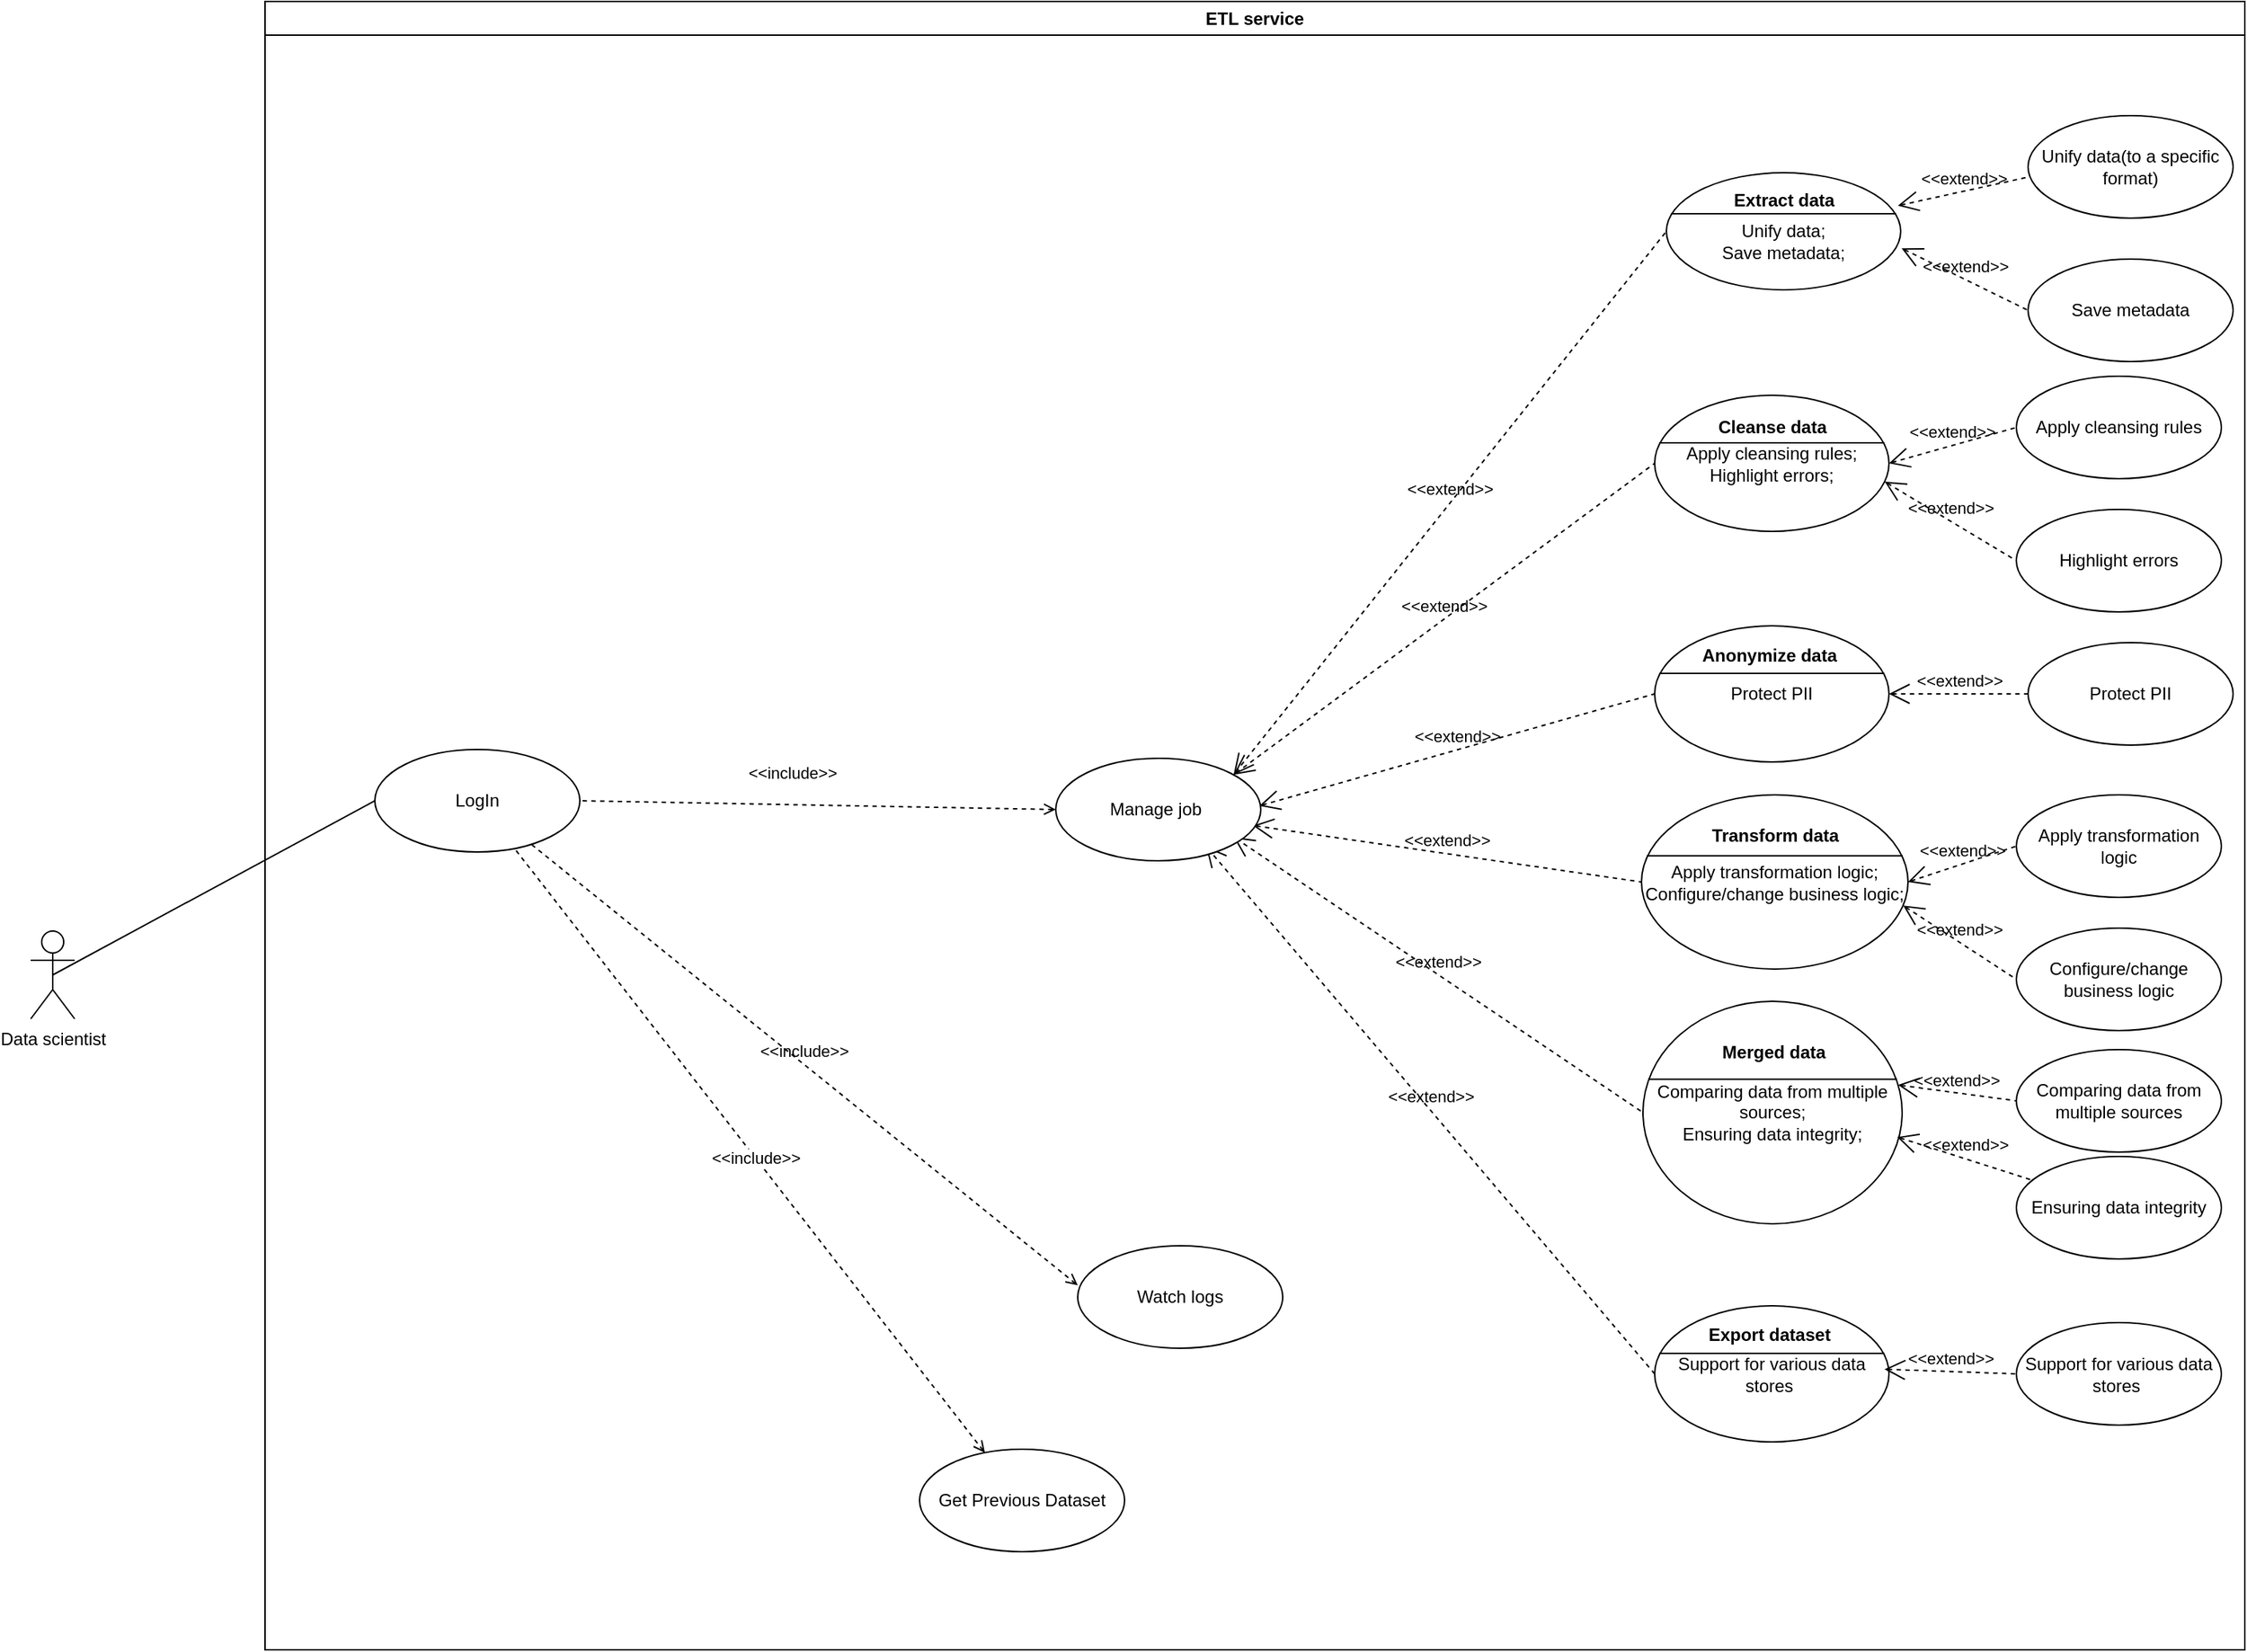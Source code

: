 <mxfile version="24.7.17" pages="3">
  <diagram name="Data-Scientist" id="iUOCzP8hj0axHowCD1z6">
    <mxGraphModel dx="2607" dy="1342" grid="0" gridSize="10" guides="1" tooltips="1" connect="1" arrows="1" fold="1" page="1" pageScale="1" pageWidth="827" pageHeight="1169" math="0" shadow="0">
      <root>
        <mxCell id="0" />
        <mxCell id="1" parent="0" />
        <mxCell id="spwm0yxfj4nfNmZl4Y9D-1" value="Data scientist" style="shape=umlActor;html=1;verticalLabelPosition=bottom;verticalAlign=top;align=center;" parent="1" vertex="1">
          <mxGeometry x="51" y="659" width="30" height="60" as="geometry" />
        </mxCell>
        <mxCell id="spwm0yxfj4nfNmZl4Y9D-2" value="ETL service" style="swimlane;whiteSpace=wrap;html=1;" parent="1" vertex="1">
          <mxGeometry x="211" y="24" width="1352" height="1126" as="geometry" />
        </mxCell>
        <mxCell id="spwm0yxfj4nfNmZl4Y9D-3" value="Unify data(to a specific format)" style="ellipse;whiteSpace=wrap;html=1;" parent="spwm0yxfj4nfNmZl4Y9D-2" vertex="1">
          <mxGeometry x="1204" y="78" width="140" height="70" as="geometry" />
        </mxCell>
        <mxCell id="spwm0yxfj4nfNmZl4Y9D-4" value="&lt;br&gt;Unify data;&lt;div&gt;Save metadata;&lt;/div&gt;" style="html=1;shape=mxgraph.sysml.useCaseExtPt;whiteSpace=wrap;align=center;" parent="spwm0yxfj4nfNmZl4Y9D-2" vertex="1">
          <mxGeometry x="957" y="117" width="160" height="80" as="geometry" />
        </mxCell>
        <mxCell id="spwm0yxfj4nfNmZl4Y9D-5" value="Extract data" style="resizable=0;html=1;verticalAlign=middle;align=center;labelBackgroundColor=none;fontStyle=1;" parent="spwm0yxfj4nfNmZl4Y9D-4" connectable="0" vertex="1">
          <mxGeometry x="80" y="17" as="geometry">
            <mxPoint y="2" as="offset" />
          </mxGeometry>
        </mxCell>
        <mxCell id="spwm0yxfj4nfNmZl4Y9D-6" value="Save metadata" style="ellipse;whiteSpace=wrap;html=1;" parent="spwm0yxfj4nfNmZl4Y9D-2" vertex="1">
          <mxGeometry x="1204" y="176" width="140" height="70" as="geometry" />
        </mxCell>
        <mxCell id="spwm0yxfj4nfNmZl4Y9D-7" value="&amp;lt;&amp;lt;extend&amp;gt;&amp;gt;" style="edgeStyle=none;html=1;startArrow=open;endArrow=none;startSize=12;verticalAlign=bottom;dashed=1;labelBackgroundColor=none;rounded=0;exitX=1.004;exitY=0.645;exitDx=0;exitDy=0;exitPerimeter=0;entryX=0;entryY=0.5;entryDx=0;entryDy=0;" parent="spwm0yxfj4nfNmZl4Y9D-2" source="spwm0yxfj4nfNmZl4Y9D-4" target="spwm0yxfj4nfNmZl4Y9D-6" edge="1">
          <mxGeometry width="160" relative="1" as="geometry">
            <mxPoint x="1126" y="241" as="sourcePoint" />
            <mxPoint x="1286" y="241" as="targetPoint" />
          </mxGeometry>
        </mxCell>
        <mxCell id="spwm0yxfj4nfNmZl4Y9D-8" value="&amp;lt;&amp;lt;extend&amp;gt;&amp;gt;" style="edgeStyle=none;html=1;startArrow=open;endArrow=none;startSize=12;verticalAlign=bottom;dashed=1;labelBackgroundColor=none;rounded=0;entryX=0;entryY=0.5;entryDx=0;entryDy=0;exitX=0.988;exitY=0.281;exitDx=0;exitDy=0;exitPerimeter=0;" parent="spwm0yxfj4nfNmZl4Y9D-2" source="spwm0yxfj4nfNmZl4Y9D-4" edge="1">
          <mxGeometry width="160" relative="1" as="geometry">
            <mxPoint x="1048" y="85" as="sourcePoint" />
            <mxPoint x="1204.0" y="120" as="targetPoint" />
          </mxGeometry>
        </mxCell>
        <mxCell id="spwm0yxfj4nfNmZl4Y9D-9" value="&lt;div&gt;Apply cleansing rules;&lt;/div&gt;&lt;div&gt;Highlight errors;&lt;/div&gt;" style="html=1;shape=mxgraph.sysml.useCaseExtPt;whiteSpace=wrap;align=center;" parent="spwm0yxfj4nfNmZl4Y9D-2" vertex="1">
          <mxGeometry x="949" y="269" width="160" height="93" as="geometry" />
        </mxCell>
        <mxCell id="spwm0yxfj4nfNmZl4Y9D-10" value="Cleanse data" style="resizable=0;html=1;verticalAlign=middle;align=center;labelBackgroundColor=none;fontStyle=1;" parent="spwm0yxfj4nfNmZl4Y9D-9" connectable="0" vertex="1">
          <mxGeometry x="80" y="19.763" as="geometry">
            <mxPoint y="2" as="offset" />
          </mxGeometry>
        </mxCell>
        <mxCell id="spwm0yxfj4nfNmZl4Y9D-11" value="Apply cleansing rules" style="ellipse;whiteSpace=wrap;html=1;" parent="spwm0yxfj4nfNmZl4Y9D-2" vertex="1">
          <mxGeometry x="1196" y="256" width="140" height="70" as="geometry" />
        </mxCell>
        <mxCell id="spwm0yxfj4nfNmZl4Y9D-12" value="Highlight errors" style="ellipse;whiteSpace=wrap;html=1;" parent="spwm0yxfj4nfNmZl4Y9D-2" vertex="1">
          <mxGeometry x="1196" y="347" width="140" height="70" as="geometry" />
        </mxCell>
        <mxCell id="spwm0yxfj4nfNmZl4Y9D-13" value="&amp;lt;&amp;lt;extend&amp;gt;&amp;gt;" style="edgeStyle=none;html=1;startArrow=open;endArrow=none;startSize=12;verticalAlign=bottom;dashed=1;labelBackgroundColor=none;rounded=0;exitX=1;exitY=0.5;exitDx=0;exitDy=0;exitPerimeter=0;entryX=0;entryY=0.5;entryDx=0;entryDy=0;" parent="spwm0yxfj4nfNmZl4Y9D-2" source="spwm0yxfj4nfNmZl4Y9D-9" target="spwm0yxfj4nfNmZl4Y9D-11" edge="1">
          <mxGeometry width="160" relative="1" as="geometry">
            <mxPoint x="1110" y="284" as="sourcePoint" />
            <mxPoint x="1196" y="326" as="targetPoint" />
          </mxGeometry>
        </mxCell>
        <mxCell id="spwm0yxfj4nfNmZl4Y9D-14" value="&amp;lt;&amp;lt;extend&amp;gt;&amp;gt;" style="edgeStyle=none;html=1;startArrow=open;endArrow=none;startSize=12;verticalAlign=bottom;dashed=1;labelBackgroundColor=none;rounded=0;entryX=0;entryY=0.5;entryDx=0;entryDy=0;exitX=0.982;exitY=0.635;exitDx=0;exitDy=0;exitPerimeter=0;" parent="spwm0yxfj4nfNmZl4Y9D-2" source="spwm0yxfj4nfNmZl4Y9D-9" target="spwm0yxfj4nfNmZl4Y9D-12" edge="1">
          <mxGeometry width="160" relative="1" as="geometry">
            <mxPoint x="1105" y="321" as="sourcePoint" />
            <mxPoint x="1165" y="389" as="targetPoint" />
          </mxGeometry>
        </mxCell>
        <mxCell id="spwm0yxfj4nfNmZl4Y9D-15" value="Protect PII" style="html=1;shape=mxgraph.sysml.useCaseExtPt;whiteSpace=wrap;align=center;" parent="spwm0yxfj4nfNmZl4Y9D-2" vertex="1">
          <mxGeometry x="949" y="426.5" width="160" height="93" as="geometry" />
        </mxCell>
        <mxCell id="spwm0yxfj4nfNmZl4Y9D-16" value="Anonymize data" style="resizable=0;html=1;verticalAlign=middle;align=center;labelBackgroundColor=none;fontStyle=1;" parent="spwm0yxfj4nfNmZl4Y9D-15" connectable="0" vertex="1">
          <mxGeometry x="80" y="19.763" as="geometry">
            <mxPoint x="-2" as="offset" />
          </mxGeometry>
        </mxCell>
        <mxCell id="spwm0yxfj4nfNmZl4Y9D-17" value="Protect PII" style="ellipse;whiteSpace=wrap;html=1;" parent="spwm0yxfj4nfNmZl4Y9D-2" vertex="1">
          <mxGeometry x="1204" y="438" width="140" height="70" as="geometry" />
        </mxCell>
        <mxCell id="spwm0yxfj4nfNmZl4Y9D-18" value="&amp;lt;&amp;lt;extend&amp;gt;&amp;gt;" style="edgeStyle=none;html=1;startArrow=open;endArrow=none;startSize=12;verticalAlign=bottom;dashed=1;labelBackgroundColor=none;rounded=0;exitX=1;exitY=0.5;exitDx=0;exitDy=0;exitPerimeter=0;entryX=0;entryY=0.5;entryDx=0;entryDy=0;" parent="spwm0yxfj4nfNmZl4Y9D-2" source="spwm0yxfj4nfNmZl4Y9D-15" target="spwm0yxfj4nfNmZl4Y9D-17" edge="1">
          <mxGeometry width="160" relative="1" as="geometry">
            <mxPoint x="1118" y="466" as="sourcePoint" />
            <mxPoint x="1204" y="508" as="targetPoint" />
          </mxGeometry>
        </mxCell>
        <mxCell id="spwm0yxfj4nfNmZl4Y9D-19" value="&lt;div&gt;Apply transformation logic;&lt;/div&gt;&lt;div&gt;Configure/change business logic;&lt;/div&gt;" style="html=1;shape=mxgraph.sysml.useCaseExtPt;whiteSpace=wrap;align=center;" parent="spwm0yxfj4nfNmZl4Y9D-2" vertex="1">
          <mxGeometry x="940" y="542" width="182" height="119" as="geometry" />
        </mxCell>
        <mxCell id="spwm0yxfj4nfNmZl4Y9D-20" value="Transform data" style="resizable=0;html=1;verticalAlign=middle;align=center;labelBackgroundColor=none;fontStyle=1;" parent="spwm0yxfj4nfNmZl4Y9D-19" connectable="0" vertex="1">
          <mxGeometry x="91" y="25.288" as="geometry">
            <mxPoint y="2" as="offset" />
          </mxGeometry>
        </mxCell>
        <mxCell id="spwm0yxfj4nfNmZl4Y9D-21" value="&lt;div&gt;Apply transformation logic&lt;/div&gt;" style="ellipse;whiteSpace=wrap;html=1;" parent="spwm0yxfj4nfNmZl4Y9D-2" vertex="1">
          <mxGeometry x="1196" y="542" width="140" height="70" as="geometry" />
        </mxCell>
        <mxCell id="spwm0yxfj4nfNmZl4Y9D-22" value="Configure/change business logic" style="ellipse;whiteSpace=wrap;html=1;" parent="spwm0yxfj4nfNmZl4Y9D-2" vertex="1">
          <mxGeometry x="1196" y="633" width="140" height="70" as="geometry" />
        </mxCell>
        <mxCell id="spwm0yxfj4nfNmZl4Y9D-23" value="&amp;lt;&amp;lt;extend&amp;gt;&amp;gt;" style="edgeStyle=none;html=1;startArrow=open;endArrow=none;startSize=12;verticalAlign=bottom;dashed=1;labelBackgroundColor=none;rounded=0;exitX=1;exitY=0.5;exitDx=0;exitDy=0;exitPerimeter=0;entryX=0;entryY=0.5;entryDx=0;entryDy=0;" parent="spwm0yxfj4nfNmZl4Y9D-2" source="spwm0yxfj4nfNmZl4Y9D-19" target="spwm0yxfj4nfNmZl4Y9D-21" edge="1">
          <mxGeometry x="-0.004" width="160" relative="1" as="geometry">
            <mxPoint x="1110" y="570" as="sourcePoint" />
            <mxPoint x="1196" y="612" as="targetPoint" />
            <mxPoint as="offset" />
          </mxGeometry>
        </mxCell>
        <mxCell id="spwm0yxfj4nfNmZl4Y9D-24" value="&amp;lt;&amp;lt;extend&amp;gt;&amp;gt;" style="edgeStyle=none;html=1;startArrow=open;endArrow=none;startSize=12;verticalAlign=bottom;dashed=1;labelBackgroundColor=none;rounded=0;entryX=0;entryY=0.5;entryDx=0;entryDy=0;exitX=0.982;exitY=0.635;exitDx=0;exitDy=0;exitPerimeter=0;" parent="spwm0yxfj4nfNmZl4Y9D-2" source="spwm0yxfj4nfNmZl4Y9D-19" target="spwm0yxfj4nfNmZl4Y9D-22" edge="1">
          <mxGeometry width="160" relative="1" as="geometry">
            <mxPoint x="1105" y="607" as="sourcePoint" />
            <mxPoint x="1165" y="675" as="targetPoint" />
          </mxGeometry>
        </mxCell>
        <mxCell id="spwm0yxfj4nfNmZl4Y9D-25" value="&lt;div&gt;&lt;span style=&quot;background-color: initial; white-space-collapse: preserve;&quot;&gt;Comparing data &lt;/span&gt;&lt;span style=&quot;background-color: initial; white-space-collapse: preserve;&quot;&gt;from multiple &lt;/span&gt;&lt;span style=&quot;background-color: initial; white-space-collapse: preserve;&quot;&gt;sources&lt;/span&gt;;&lt;/div&gt;&lt;div&gt;&lt;span style=&quot;background-color: initial; white-space-collapse: preserve;&quot;&gt;Ensuring data &lt;/span&gt;&lt;span style=&quot;background-color: initial; white-space-collapse: preserve;&quot;&gt;integrity&lt;/span&gt;;&lt;/div&gt;" style="html=1;shape=mxgraph.sysml.useCaseExtPt;whiteSpace=wrap;align=center;" parent="spwm0yxfj4nfNmZl4Y9D-2" vertex="1">
          <mxGeometry x="941" y="683" width="177" height="152" as="geometry" />
        </mxCell>
        <mxCell id="spwm0yxfj4nfNmZl4Y9D-26" value="Merged data" style="resizable=0;html=1;verticalAlign=middle;align=center;labelBackgroundColor=none;fontStyle=1;" parent="spwm0yxfj4nfNmZl4Y9D-25" connectable="0" vertex="1">
          <mxGeometry x="88.5" y="32.3" as="geometry">
            <mxPoint y="2" as="offset" />
          </mxGeometry>
        </mxCell>
        <mxCell id="spwm0yxfj4nfNmZl4Y9D-27" value="&amp;lt;&amp;lt;extend&amp;gt;&amp;gt;" style="edgeStyle=none;html=1;startArrow=open;endArrow=none;startSize=12;verticalAlign=bottom;dashed=1;labelBackgroundColor=none;rounded=0;exitX=0.984;exitY=0.376;exitDx=0;exitDy=0;exitPerimeter=0;entryX=0;entryY=0.5;entryDx=0;entryDy=0;" parent="spwm0yxfj4nfNmZl4Y9D-2" source="spwm0yxfj4nfNmZl4Y9D-25" target="spwm0yxfj4nfNmZl4Y9D-29" edge="1">
          <mxGeometry x="-0.004" width="160" relative="1" as="geometry">
            <mxPoint x="1118" y="749" as="sourcePoint" />
            <mxPoint x="1209" y="737" as="targetPoint" />
            <mxPoint as="offset" />
          </mxGeometry>
        </mxCell>
        <mxCell id="spwm0yxfj4nfNmZl4Y9D-28" value="&amp;lt;&amp;lt;extend&amp;gt;&amp;gt;" style="edgeStyle=none;html=1;startArrow=open;endArrow=none;startSize=12;verticalAlign=bottom;dashed=1;labelBackgroundColor=none;rounded=0;exitX=0.981;exitY=0.61;exitDx=0;exitDy=0;exitPerimeter=0;" parent="spwm0yxfj4nfNmZl4Y9D-2" source="spwm0yxfj4nfNmZl4Y9D-25" target="spwm0yxfj4nfNmZl4Y9D-30" edge="1">
          <mxGeometry width="160" relative="1" as="geometry">
            <mxPoint x="1122" y="767" as="sourcePoint" />
            <mxPoint x="1196" y="789" as="targetPoint" />
          </mxGeometry>
        </mxCell>
        <mxCell id="spwm0yxfj4nfNmZl4Y9D-29" value="&lt;span style=&quot;white-space-collapse: preserve; background-color: initial;&quot;&gt;Comparing data &lt;/span&gt;&lt;span style=&quot;white-space-collapse: preserve; background-color: initial;&quot;&gt;from multiple &lt;/span&gt;&lt;span style=&quot;white-space-collapse: preserve; background-color: initial;&quot;&gt;sources&lt;/span&gt;" style="ellipse;whiteSpace=wrap;html=1;" parent="spwm0yxfj4nfNmZl4Y9D-2" vertex="1">
          <mxGeometry x="1196" y="716" width="140" height="70" as="geometry" />
        </mxCell>
        <mxCell id="spwm0yxfj4nfNmZl4Y9D-30" value="&lt;span style=&quot;white-space-collapse: preserve; background-color: initial;&quot;&gt;Ensuring data &lt;/span&gt;&lt;span style=&quot;white-space-collapse: preserve; background-color: initial;&quot;&gt;integrity&lt;/span&gt;" style="ellipse;whiteSpace=wrap;html=1;" parent="spwm0yxfj4nfNmZl4Y9D-2" vertex="1">
          <mxGeometry x="1196" y="789" width="140" height="70" as="geometry" />
        </mxCell>
        <mxCell id="spwm0yxfj4nfNmZl4Y9D-31" value="&lt;span style=&quot;white-space-collapse: preserve;&quot;&gt;Support for various &lt;/span&gt;&lt;span style=&quot;white-space-collapse: preserve;&quot;&gt;data stores &lt;/span&gt;" style="html=1;shape=mxgraph.sysml.useCaseExtPt;whiteSpace=wrap;align=center;" parent="spwm0yxfj4nfNmZl4Y9D-2" vertex="1">
          <mxGeometry x="949" y="891" width="160" height="93" as="geometry" />
        </mxCell>
        <mxCell id="spwm0yxfj4nfNmZl4Y9D-32" value="Export dataset" style="resizable=0;html=1;verticalAlign=middle;align=center;labelBackgroundColor=none;fontStyle=1;" parent="spwm0yxfj4nfNmZl4Y9D-31" connectable="0" vertex="1">
          <mxGeometry x="80" y="19.763" as="geometry">
            <mxPoint x="-2" as="offset" />
          </mxGeometry>
        </mxCell>
        <mxCell id="spwm0yxfj4nfNmZl4Y9D-33" value="&amp;lt;&amp;lt;extend&amp;gt;&amp;gt;" style="edgeStyle=none;html=1;startArrow=open;endArrow=none;startSize=12;verticalAlign=bottom;dashed=1;labelBackgroundColor=none;rounded=0;exitX=0.981;exitY=0.466;exitDx=0;exitDy=0;exitPerimeter=0;entryX=0;entryY=0.5;entryDx=0;entryDy=0;" parent="spwm0yxfj4nfNmZl4Y9D-2" source="spwm0yxfj4nfNmZl4Y9D-31" target="spwm0yxfj4nfNmZl4Y9D-34" edge="1">
          <mxGeometry width="160" relative="1" as="geometry">
            <mxPoint x="1128" y="917" as="sourcePoint" />
            <mxPoint x="1196" y="937" as="targetPoint" />
          </mxGeometry>
        </mxCell>
        <mxCell id="spwm0yxfj4nfNmZl4Y9D-34" value="&lt;span style=&quot;white-space-collapse: preserve;&quot;&gt;Support for various &lt;/span&gt;&lt;span style=&quot;white-space-collapse: preserve;&quot;&gt;data stores &lt;/span&gt;" style="ellipse;whiteSpace=wrap;html=1;" parent="spwm0yxfj4nfNmZl4Y9D-2" vertex="1">
          <mxGeometry x="1196" y="902.5" width="140" height="70" as="geometry" />
        </mxCell>
        <mxCell id="spwm0yxfj4nfNmZl4Y9D-35" value="&amp;lt;&amp;lt;extend&amp;gt;&amp;gt;" style="edgeStyle=none;html=1;startArrow=open;endArrow=none;startSize=12;verticalAlign=bottom;dashed=1;labelBackgroundColor=none;rounded=0;entryX=0;entryY=0.5;entryDx=0;entryDy=0;entryPerimeter=0;exitX=1;exitY=0;exitDx=0;exitDy=0;" parent="spwm0yxfj4nfNmZl4Y9D-2" target="spwm0yxfj4nfNmZl4Y9D-4" edge="1">
          <mxGeometry width="160" relative="1" as="geometry">
            <mxPoint x="661.426" y="528.287" as="sourcePoint" />
            <mxPoint x="927" y="306" as="targetPoint" />
          </mxGeometry>
        </mxCell>
        <mxCell id="spwm0yxfj4nfNmZl4Y9D-36" value="&amp;lt;&amp;lt;extend&amp;gt;&amp;gt;" style="edgeStyle=none;html=1;startArrow=open;endArrow=none;startSize=12;verticalAlign=bottom;dashed=1;labelBackgroundColor=none;rounded=0;entryX=0;entryY=0.5;entryDx=0;entryDy=0;entryPerimeter=0;exitX=0.964;exitY=0.724;exitDx=0;exitDy=0;exitPerimeter=0;" parent="spwm0yxfj4nfNmZl4Y9D-2" target="spwm0yxfj4nfNmZl4Y9D-19" edge="1">
          <mxGeometry width="160" relative="1" as="geometry">
            <mxPoint x="674.68" y="562.94" as="sourcePoint" />
            <mxPoint x="975" y="342" as="targetPoint" />
          </mxGeometry>
        </mxCell>
        <mxCell id="spwm0yxfj4nfNmZl4Y9D-37" value="&amp;lt;&amp;lt;extend&amp;gt;&amp;gt;" style="edgeStyle=none;html=1;startArrow=open;endArrow=none;startSize=12;verticalAlign=bottom;dashed=1;labelBackgroundColor=none;rounded=0;entryX=0;entryY=0.5;entryDx=0;entryDy=0;entryPerimeter=0;" parent="spwm0yxfj4nfNmZl4Y9D-2" target="spwm0yxfj4nfNmZl4Y9D-31" edge="1">
          <mxGeometry width="160" relative="1" as="geometry">
            <mxPoint x="642.549" y="577.093" as="sourcePoint" />
            <mxPoint x="949" y="774" as="targetPoint" />
          </mxGeometry>
        </mxCell>
        <mxCell id="spwm0yxfj4nfNmZl4Y9D-38" value="&amp;lt;&amp;lt;extend&amp;gt;&amp;gt;" style="edgeStyle=none;html=1;startArrow=open;endArrow=none;startSize=12;verticalAlign=bottom;dashed=1;labelBackgroundColor=none;rounded=0;entryX=0;entryY=0.5;entryDx=0;entryDy=0;entryPerimeter=0;exitX=1;exitY=0;exitDx=0;exitDy=0;" parent="spwm0yxfj4nfNmZl4Y9D-2" target="spwm0yxfj4nfNmZl4Y9D-9" edge="1">
          <mxGeometry width="160" relative="1" as="geometry">
            <mxPoint x="661.426" y="528.287" as="sourcePoint" />
            <mxPoint x="996" y="222" as="targetPoint" />
          </mxGeometry>
        </mxCell>
        <mxCell id="spwm0yxfj4nfNmZl4Y9D-39" value="&amp;lt;&amp;lt;extend&amp;gt;&amp;gt;" style="edgeStyle=none;html=1;startArrow=open;endArrow=none;startSize=12;verticalAlign=bottom;dashed=1;labelBackgroundColor=none;rounded=0;entryX=0;entryY=0.5;entryDx=0;entryDy=0;entryPerimeter=0;exitX=1;exitY=0.5;exitDx=0;exitDy=0;" parent="spwm0yxfj4nfNmZl4Y9D-2" target="spwm0yxfj4nfNmZl4Y9D-15" edge="1">
          <mxGeometry width="160" relative="1" as="geometry">
            <mxPoint x="679.0" y="549.5" as="sourcePoint" />
            <mxPoint x="988" y="381" as="targetPoint" />
          </mxGeometry>
        </mxCell>
        <mxCell id="spwm0yxfj4nfNmZl4Y9D-40" value="&amp;lt;&amp;lt;extend&amp;gt;&amp;gt;" style="edgeStyle=none;html=1;startArrow=open;endArrow=none;startSize=12;verticalAlign=bottom;dashed=1;labelBackgroundColor=none;rounded=0;exitX=1;exitY=1;exitDx=0;exitDy=0;entryX=0;entryY=0.5;entryDx=0;entryDy=0;entryPerimeter=0;" parent="spwm0yxfj4nfNmZl4Y9D-2" target="spwm0yxfj4nfNmZl4Y9D-25" edge="1">
          <mxGeometry width="160" relative="1" as="geometry">
            <mxPoint x="661.426" y="570.713" as="sourcePoint" />
            <mxPoint x="962" y="813" as="targetPoint" />
          </mxGeometry>
        </mxCell>
        <mxCell id="spwm0yxfj4nfNmZl4Y9D-42" value="LogIn" style="ellipse;whiteSpace=wrap;html=1;" parent="spwm0yxfj4nfNmZl4Y9D-2" vertex="1">
          <mxGeometry x="75" y="511" width="140" height="70" as="geometry" />
        </mxCell>
        <mxCell id="spwm0yxfj4nfNmZl4Y9D-43" value="Manage job&amp;nbsp;" style="ellipse;whiteSpace=wrap;html=1;" parent="spwm0yxfj4nfNmZl4Y9D-2" vertex="1">
          <mxGeometry x="540" y="517" width="140" height="70" as="geometry" />
        </mxCell>
        <mxCell id="spwm0yxfj4nfNmZl4Y9D-45" value="&amp;lt;&amp;lt;include&amp;gt;&amp;gt;" style="edgeStyle=none;html=1;endArrow=none;verticalAlign=bottom;dashed=1;labelBackgroundColor=none;rounded=0;exitX=0;exitY=0.5;exitDx=0;exitDy=0;entryX=1;entryY=0.5;entryDx=0;entryDy=0;endFill=0;startArrow=open;startFill=0;" parent="spwm0yxfj4nfNmZl4Y9D-2" source="spwm0yxfj4nfNmZl4Y9D-43" target="spwm0yxfj4nfNmZl4Y9D-42" edge="1">
          <mxGeometry x="0.106" y="-13" width="160" relative="1" as="geometry">
            <mxPoint x="455" y="731" as="sourcePoint" />
            <mxPoint x="615" y="731" as="targetPoint" />
            <mxPoint as="offset" />
          </mxGeometry>
        </mxCell>
        <mxCell id="V4emf1rF0J23gEmisZZX-1" value="Watch logs" style="ellipse;whiteSpace=wrap;html=1;" parent="spwm0yxfj4nfNmZl4Y9D-2" vertex="1">
          <mxGeometry x="555" y="850" width="140" height="70" as="geometry" />
        </mxCell>
        <mxCell id="xFBVYsmKyYMo29ckNsd6-1" value="&amp;lt;&amp;lt;include&amp;gt;&amp;gt;" style="edgeStyle=none;html=1;endArrow=none;verticalAlign=bottom;dashed=1;labelBackgroundColor=none;rounded=0;exitX=0;exitY=0.5;exitDx=0;exitDy=0;startArrow=open;startFill=0;endFill=0;" parent="spwm0yxfj4nfNmZl4Y9D-2" edge="1" target="spwm0yxfj4nfNmZl4Y9D-42">
          <mxGeometry width="160" relative="1" as="geometry">
            <mxPoint x="555" y="877" as="sourcePoint" />
            <mxPoint x="209" y="677" as="targetPoint" />
          </mxGeometry>
        </mxCell>
        <mxCell id="xFBVYsmKyYMo29ckNsd6-2" value="" style="edgeStyle=none;html=1;endArrow=none;verticalAlign=bottom;dashed=1;labelBackgroundColor=none;rounded=0;endFill=0;startArrow=open;startFill=0;" parent="spwm0yxfj4nfNmZl4Y9D-2" source="AhHF77WMotZCNJgJwG4E-1" target="spwm0yxfj4nfNmZl4Y9D-42" edge="1">
          <mxGeometry width="160" relative="1" as="geometry">
            <mxPoint x="448" y="992" as="sourcePoint" />
            <mxPoint x="234" y="699" as="targetPoint" />
          </mxGeometry>
        </mxCell>
        <mxCell id="AhHF77WMotZCNJgJwG4E-2" value="&amp;lt;&amp;lt;include&amp;gt;&amp;gt;" style="edgeLabel;html=1;align=center;verticalAlign=middle;resizable=0;points=[];" vertex="1" connectable="0" parent="xFBVYsmKyYMo29ckNsd6-2">
          <mxGeometry x="-0.024" relative="1" as="geometry">
            <mxPoint as="offset" />
          </mxGeometry>
        </mxCell>
        <mxCell id="AhHF77WMotZCNJgJwG4E-1" value="Get Previous Dataset" style="ellipse;whiteSpace=wrap;html=1;" vertex="1" parent="spwm0yxfj4nfNmZl4Y9D-2">
          <mxGeometry x="447" y="989" width="140" height="70" as="geometry" />
        </mxCell>
        <mxCell id="spwm0yxfj4nfNmZl4Y9D-49" value="" style="edgeStyle=none;html=1;endArrow=none;verticalAlign=bottom;rounded=0;entryX=0;entryY=0.5;entryDx=0;entryDy=0;exitX=0.5;exitY=0.5;exitDx=0;exitDy=0;exitPerimeter=0;" parent="1" source="spwm0yxfj4nfNmZl4Y9D-1" target="spwm0yxfj4nfNmZl4Y9D-42" edge="1">
          <mxGeometry width="160" relative="1" as="geometry">
            <mxPoint x="114" y="612" as="sourcePoint" />
            <mxPoint x="290" y="780" as="targetPoint" />
          </mxGeometry>
        </mxCell>
      </root>
    </mxGraphModel>
  </diagram>
  <diagram id="ME8S7JUrf3SncNuG8Nuj" name="DevOps">
    <mxGraphModel grid="1" page="1" gridSize="10" guides="1" tooltips="1" connect="1" arrows="1" fold="1" pageScale="1" pageWidth="827" pageHeight="1169" math="0" shadow="0">
      <root>
        <mxCell id="0" />
        <mxCell id="1" parent="0" />
        <mxCell id="1KI7qoRUSAaZu9YH3PpQ-52" style="rounded=0;orthogonalLoop=1;jettySize=auto;html=1;endArrow=none;endFill=0;" parent="1" source="1KI7qoRUSAaZu9YH3PpQ-1" target="1KI7qoRUSAaZu9YH3PpQ-41" edge="1">
          <mxGeometry relative="1" as="geometry" />
        </mxCell>
        <mxCell id="1KI7qoRUSAaZu9YH3PpQ-1" value="DevOps" style="shape=umlActor;html=1;verticalLabelPosition=bottom;verticalAlign=top;align=center;" parent="1" vertex="1">
          <mxGeometry x="70" y="388" width="30" height="60" as="geometry" />
        </mxCell>
        <mxCell id="1KI7qoRUSAaZu9YH3PpQ-2" value="ETL service" style="swimlane;whiteSpace=wrap;html=1;" parent="1" vertex="1">
          <mxGeometry x="180" y="10" width="1352" height="900" as="geometry" />
        </mxCell>
        <mxCell id="1KI7qoRUSAaZu9YH3PpQ-41" value="LogIn" style="ellipse;whiteSpace=wrap;html=1;" parent="1KI7qoRUSAaZu9YH3PpQ-2" vertex="1">
          <mxGeometry x="78" y="370" width="140" height="70" as="geometry" />
        </mxCell>
        <mxCell id="1KI7qoRUSAaZu9YH3PpQ-43" value="&amp;lt;&amp;lt;include&amp;gt;&amp;gt;" style="edgeStyle=none;html=1;endArrow=open;verticalAlign=bottom;dashed=1;labelBackgroundColor=none;rounded=0;exitX=1;exitY=0;exitDx=0;exitDy=0;entryX=0;entryY=0.5;entryDx=0;entryDy=0;" parent="1KI7qoRUSAaZu9YH3PpQ-2" target="wkU8SOKUY6_yaawyySyG-1" edge="1" source="1KI7qoRUSAaZu9YH3PpQ-41">
          <mxGeometry x="0.106" y="-13" width="160" relative="1" as="geometry">
            <mxPoint x="546.0" y="280" as="sourcePoint" />
            <mxPoint x="396" y="149" as="targetPoint" />
            <mxPoint as="offset" />
          </mxGeometry>
        </mxCell>
        <mxCell id="1KI7qoRUSAaZu9YH3PpQ-44" value="Terminate service" style="ellipse;whiteSpace=wrap;html=1;" parent="1KI7qoRUSAaZu9YH3PpQ-2" vertex="1">
          <mxGeometry x="546" y="440" width="140" height="70" as="geometry" />
        </mxCell>
        <mxCell id="1KI7qoRUSAaZu9YH3PpQ-45" value="&amp;lt;&amp;lt;include&amp;gt;&amp;gt;" style="edgeStyle=none;html=1;endArrow=open;verticalAlign=bottom;dashed=1;labelBackgroundColor=none;rounded=0;entryX=0;entryY=0.5;entryDx=0;entryDy=0;exitX=1;exitY=0.5;exitDx=0;exitDy=0;" parent="1KI7qoRUSAaZu9YH3PpQ-2" source="1KI7qoRUSAaZu9YH3PpQ-41" target="1KI7qoRUSAaZu9YH3PpQ-44" edge="1">
          <mxGeometry x="-0.059" y="-1" width="160" relative="1" as="geometry">
            <mxPoint x="331" y="384" as="sourcePoint" />
            <mxPoint x="498" y="468" as="targetPoint" />
            <mxPoint as="offset" />
          </mxGeometry>
        </mxCell>
        <mxCell id="1KI7qoRUSAaZu9YH3PpQ-46" style="rounded=0;orthogonalLoop=1;jettySize=auto;html=1;dashed=1;endArrow=open;endFill=0;entryX=0;entryY=0.5;entryDx=0;entryDy=0;exitX=1;exitY=1;exitDx=0;exitDy=0;" parent="1KI7qoRUSAaZu9YH3PpQ-2" source="1KI7qoRUSAaZu9YH3PpQ-41" target="1KI7qoRUSAaZu9YH3PpQ-48" edge="1">
          <mxGeometry relative="1" as="geometry">
            <mxPoint x="208" y="216" as="sourcePoint" />
          </mxGeometry>
        </mxCell>
        <mxCell id="1KI7qoRUSAaZu9YH3PpQ-47" value="&lt;span style=&quot;background-color: rgb(251, 251, 251);&quot;&gt;&amp;lt;&amp;lt;include&amp;gt;&amp;gt;&lt;/span&gt;" style="edgeLabel;html=1;align=center;verticalAlign=middle;resizable=0;points=[];" parent="1KI7qoRUSAaZu9YH3PpQ-46" connectable="0" vertex="1">
          <mxGeometry x="0.1" relative="1" as="geometry">
            <mxPoint x="20" y="4" as="offset" />
          </mxGeometry>
        </mxCell>
        <mxCell id="1KI7qoRUSAaZu9YH3PpQ-48" value="Restart service" style="ellipse;whiteSpace=wrap;html=1;" parent="1KI7qoRUSAaZu9YH3PpQ-2" vertex="1">
          <mxGeometry x="560" y="558" width="140" height="70" as="geometry" />
        </mxCell>
        <mxCell id="1KI7qoRUSAaZu9YH3PpQ-49" style="rounded=0;orthogonalLoop=1;jettySize=auto;html=1;endArrow=open;endFill=0;dashed=1;entryX=0;entryY=0.5;entryDx=0;entryDy=0;exitX=1;exitY=1;exitDx=0;exitDy=0;" parent="1KI7qoRUSAaZu9YH3PpQ-2" source="1KI7qoRUSAaZu9YH3PpQ-41" target="1KI7qoRUSAaZu9YH3PpQ-51" edge="1">
          <mxGeometry relative="1" as="geometry">
            <mxPoint x="210" y="634" as="sourcePoint" />
          </mxGeometry>
        </mxCell>
        <mxCell id="1KI7qoRUSAaZu9YH3PpQ-50" value="&lt;span style=&quot;background-color: rgb(251, 251, 251);&quot;&gt;&amp;lt;&amp;lt;include&amp;gt;&amp;gt;&lt;/span&gt;" style="edgeLabel;html=1;align=center;verticalAlign=middle;resizable=0;points=[];" parent="1KI7qoRUSAaZu9YH3PpQ-49" connectable="0" vertex="1">
          <mxGeometry x="0.027" relative="1" as="geometry">
            <mxPoint as="offset" />
          </mxGeometry>
        </mxCell>
        <mxCell id="1KI7qoRUSAaZu9YH3PpQ-51" value="Watch logs" style="ellipse;whiteSpace=wrap;html=1;" parent="1KI7qoRUSAaZu9YH3PpQ-2" vertex="1">
          <mxGeometry x="540" y="747" width="140" height="70" as="geometry" />
        </mxCell>
        <mxCell id="yGUYjB_gWH12SQfM5W9i-1" style="rounded=0;orthogonalLoop=1;jettySize=auto;html=1;dashed=1;endArrow=none;endFill=0;startArrow=open;startFill=0;" edge="1" parent="1KI7qoRUSAaZu9YH3PpQ-2" source="wkU8SOKUY6_yaawyySyG-1" target="wkU8SOKUY6_yaawyySyG-3">
          <mxGeometry relative="1" as="geometry" />
        </mxCell>
        <mxCell id="yGUYjB_gWH12SQfM5W9i-2" value="&amp;lt;&amp;lt;extend&amp;gt;&amp;gt;" style="edgeLabel;html=1;align=center;verticalAlign=middle;resizable=0;points=[];" vertex="1" connectable="0" parent="yGUYjB_gWH12SQfM5W9i-1">
          <mxGeometry x="-0.104" y="-3" relative="1" as="geometry">
            <mxPoint as="offset" />
          </mxGeometry>
        </mxCell>
        <mxCell id="yGUYjB_gWH12SQfM5W9i-3" style="rounded=0;orthogonalLoop=1;jettySize=auto;html=1;endArrow=none;endFill=0;dashed=1;startArrow=open;startFill=0;" edge="1" parent="1KI7qoRUSAaZu9YH3PpQ-2" source="wkU8SOKUY6_yaawyySyG-1" target="wkU8SOKUY6_yaawyySyG-4">
          <mxGeometry relative="1" as="geometry" />
        </mxCell>
        <mxCell id="yGUYjB_gWH12SQfM5W9i-4" value="&amp;lt;&amp;lt;extend&amp;gt;&amp;gt;" style="edgeLabel;html=1;align=center;verticalAlign=middle;resizable=0;points=[];" vertex="1" connectable="0" parent="yGUYjB_gWH12SQfM5W9i-3">
          <mxGeometry x="-0.029" y="1" relative="1" as="geometry">
            <mxPoint as="offset" />
          </mxGeometry>
        </mxCell>
        <mxCell id="wkU8SOKUY6_yaawyySyG-1" value="Configure service&amp;nbsp;" style="ellipse;whiteSpace=wrap;html=1;" parent="1KI7qoRUSAaZu9YH3PpQ-2" vertex="1">
          <mxGeometry x="546" y="240" width="140" height="70" as="geometry" />
        </mxCell>
        <mxCell id="wkU8SOKUY6_yaawyySyG-3" value="Configure Input sources&amp;nbsp;" style="ellipse;whiteSpace=wrap;html=1;" parent="1KI7qoRUSAaZu9YH3PpQ-2" vertex="1">
          <mxGeometry x="780" y="170" width="140" height="70" as="geometry" />
        </mxCell>
        <mxCell id="wkU8SOKUY6_yaawyySyG-4" value="Configure ETL process description&amp;nbsp;" style="ellipse;whiteSpace=wrap;html=1;" parent="1KI7qoRUSAaZu9YH3PpQ-2" vertex="1">
          <mxGeometry x="800" y="330" width="140" height="70" as="geometry" />
        </mxCell>
        <mxCell id="wkU8SOKUY6_yaawyySyG-6" value="Run tests" style="ellipse;whiteSpace=wrap;html=1;" vertex="1" parent="1KI7qoRUSAaZu9YH3PpQ-2">
          <mxGeometry x="1050" y="340" width="140" height="70" as="geometry" />
        </mxCell>
        <mxCell id="wkU8SOKUY6_yaawyySyG-7" style="edgeStyle=orthogonalEdgeStyle;rounded=0;orthogonalLoop=1;jettySize=auto;html=1;entryX=1;entryY=0.629;entryDx=0;entryDy=0;entryPerimeter=0;dashed=1;endArrow=open;endFill=0;" edge="1" parent="1KI7qoRUSAaZu9YH3PpQ-2" source="wkU8SOKUY6_yaawyySyG-6" target="wkU8SOKUY6_yaawyySyG-4">
          <mxGeometry relative="1" as="geometry" />
        </mxCell>
        <mxCell id="wkU8SOKUY6_yaawyySyG-8" value="&amp;lt;&amp;lt;extend&amp;gt;&amp;gt;" style="text;html=1;align=center;verticalAlign=middle;whiteSpace=wrap;rounded=0;" vertex="1" parent="1KI7qoRUSAaZu9YH3PpQ-2">
          <mxGeometry x="970" y="348" width="60" height="30" as="geometry" />
        </mxCell>
      </root>
    </mxGraphModel>
  </diagram>
  <diagram id="RokwJWej8Ypi6z3CqhWd" name="Owner">
    <mxGraphModel grid="0" page="1" gridSize="10" guides="1" tooltips="1" connect="1" arrows="1" fold="1" pageScale="1" pageWidth="827" pageHeight="1169" math="0" shadow="0">
      <root>
        <mxCell id="0" />
        <mxCell id="1" parent="0" />
        <mxCell id="Uh4Qd1jkv6wkE4hLiZzv-24" style="edgeStyle=orthogonalEdgeStyle;rounded=0;orthogonalLoop=1;jettySize=auto;html=1;entryX=0;entryY=0.5;entryDx=0;entryDy=0;endArrow=none;endFill=0;" parent="1" source="Uh4Qd1jkv6wkE4hLiZzv-2" target="Uh4Qd1jkv6wkE4hLiZzv-4" edge="1">
          <mxGeometry relative="1" as="geometry" />
        </mxCell>
        <mxCell id="Uh4Qd1jkv6wkE4hLiZzv-3" value="ETL-service" style="swimlane;whiteSpace=wrap;html=1;" parent="1" vertex="1">
          <mxGeometry x="94" y="176" width="706" height="446" as="geometry" />
        </mxCell>
        <mxCell id="Uh4Qd1jkv6wkE4hLiZzv-13" value="Give permission to pause a job" style="ellipse;whiteSpace=wrap;html=1;" parent="Uh4Qd1jkv6wkE4hLiZzv-3" vertex="1">
          <mxGeometry x="518" y="111" width="140" height="70" as="geometry" />
        </mxCell>
        <mxCell id="Uh4Qd1jkv6wkE4hLiZzv-6" value="&lt;div&gt;run a job;&lt;br&gt;&lt;/div&gt;&lt;div&gt;pause a job;&lt;br&gt;&lt;/div&gt;&lt;div&gt;turn off a job;&lt;br&gt;&lt;/div&gt;&lt;div&gt;get logs;&lt;br&gt;&lt;/div&gt;&lt;div&gt;&amp;nbsp;restart service&lt;br&gt;&lt;/div&gt;" style="html=1;shape=mxgraph.sysml.useCaseExtPt;whiteSpace=wrap;align=center;" parent="Uh4Qd1jkv6wkE4hLiZzv-3" vertex="1">
          <mxGeometry x="204" y="38.5" width="198" height="229" as="geometry" />
        </mxCell>
        <mxCell id="Uh4Qd1jkv6wkE4hLiZzv-7" value="Give permission" style="resizable=0;html=1;verticalAlign=middle;align=center;labelBackgroundColor=none;fontStyle=1;" parent="Uh4Qd1jkv6wkE4hLiZzv-6" connectable="0" vertex="1">
          <mxGeometry x="99" y="48.663" as="geometry" />
        </mxCell>
        <mxCell id="Uh4Qd1jkv6wkE4hLiZzv-10" value="&amp;lt;&amp;lt;include&amp;gt;&amp;gt;" style="edgeStyle=none;html=1;endArrow=open;verticalAlign=bottom;dashed=1;labelBackgroundColor=none;rounded=0;entryX=0.004;entryY=0.536;entryDx=0;entryDy=0;entryPerimeter=0;" parent="Uh4Qd1jkv6wkE4hLiZzv-3" source="Uh4Qd1jkv6wkE4hLiZzv-4" target="Uh4Qd1jkv6wkE4hLiZzv-6" edge="1">
          <mxGeometry width="160" relative="1" as="geometry">
            <mxPoint x="162" y="66" as="sourcePoint" />
            <mxPoint x="134" y="122" as="targetPoint" />
          </mxGeometry>
        </mxCell>
        <mxCell id="Uh4Qd1jkv6wkE4hLiZzv-15" value="Give permission to get logs" style="ellipse;whiteSpace=wrap;html=1;" parent="Uh4Qd1jkv6wkE4hLiZzv-3" vertex="1">
          <mxGeometry x="518" y="282" width="140" height="70" as="geometry" />
        </mxCell>
        <mxCell id="Uh4Qd1jkv6wkE4hLiZzv-14" value="Give permission to terminate a job" style="ellipse;whiteSpace=wrap;html=1;" parent="Uh4Qd1jkv6wkE4hLiZzv-3" vertex="1">
          <mxGeometry x="522" y="195" width="140" height="70" as="geometry" />
        </mxCell>
        <mxCell id="Uh4Qd1jkv6wkE4hLiZzv-5" value="Give permission to run a job" style="ellipse;whiteSpace=wrap;html=1;" parent="Uh4Qd1jkv6wkE4hLiZzv-3" vertex="1">
          <mxGeometry x="518" y="34" width="140" height="70" as="geometry" />
        </mxCell>
        <mxCell id="Uh4Qd1jkv6wkE4hLiZzv-16" value="Give permission to restart service" style="ellipse;whiteSpace=wrap;html=1;" parent="Uh4Qd1jkv6wkE4hLiZzv-3" vertex="1">
          <mxGeometry x="518" y="364" width="140" height="70" as="geometry" />
        </mxCell>
        <mxCell id="Uh4Qd1jkv6wkE4hLiZzv-17" value="&amp;lt;&amp;lt;include&amp;gt;&amp;gt;" style="edgeStyle=none;html=1;startArrow=none;endArrow=open;startSize=12;verticalAlign=bottom;dashed=1;labelBackgroundColor=none;rounded=0;entryX=0;entryY=0.5;entryDx=0;entryDy=0;exitX=0.943;exitY=0.225;exitDx=0;exitDy=0;exitPerimeter=0;endFill=0;startFill=0;" parent="Uh4Qd1jkv6wkE4hLiZzv-3" source="Uh4Qd1jkv6wkE4hLiZzv-6" target="Uh4Qd1jkv6wkE4hLiZzv-5" edge="1">
          <mxGeometry width="160" relative="1" as="geometry">
            <mxPoint x="403" y="96" as="sourcePoint" />
            <mxPoint x="563" y="96" as="targetPoint" />
          </mxGeometry>
        </mxCell>
        <mxCell id="Uh4Qd1jkv6wkE4hLiZzv-18" value="&amp;lt;&amp;lt;include&amp;gt;&amp;gt;" style="edgeStyle=none;html=1;startArrow=none;endArrow=open;startSize=12;verticalAlign=bottom;dashed=1;labelBackgroundColor=none;rounded=0;entryX=0;entryY=0.329;entryDx=0;entryDy=0;exitX=0.994;exitY=0.397;exitDx=0;exitDy=0;exitPerimeter=0;entryPerimeter=0;endFill=0;startFill=0;" parent="Uh4Qd1jkv6wkE4hLiZzv-3" source="Uh4Qd1jkv6wkE4hLiZzv-6" target="Uh4Qd1jkv6wkE4hLiZzv-13" edge="1">
          <mxGeometry width="160" relative="1" as="geometry">
            <mxPoint x="379" y="101" as="sourcePoint" />
            <mxPoint x="442" y="79" as="targetPoint" />
          </mxGeometry>
        </mxCell>
        <mxCell id="Uh4Qd1jkv6wkE4hLiZzv-19" value="&amp;lt;&amp;lt;include&amp;gt;&amp;gt;" style="edgeStyle=none;html=1;startArrow=none;endArrow=open;startSize=12;verticalAlign=bottom;dashed=1;labelBackgroundColor=none;rounded=0;entryX=0.036;entryY=0.269;entryDx=0;entryDy=0;exitX=1;exitY=0.5;exitDx=0;exitDy=0;exitPerimeter=0;entryPerimeter=0;startFill=0;endFill=0;" parent="Uh4Qd1jkv6wkE4hLiZzv-3" source="Uh4Qd1jkv6wkE4hLiZzv-6" target="Uh4Qd1jkv6wkE4hLiZzv-14" edge="1">
          <mxGeometry width="160" relative="1" as="geometry">
            <mxPoint x="389" y="140" as="sourcePoint" />
            <mxPoint x="442" y="148" as="targetPoint" />
          </mxGeometry>
        </mxCell>
        <mxCell id="Uh4Qd1jkv6wkE4hLiZzv-20" value="&amp;lt;&amp;lt;include&amp;gt;&amp;gt;" style="edgeStyle=none;html=1;startArrow=none;endArrow=open;startSize=12;verticalAlign=bottom;dashed=1;labelBackgroundColor=none;rounded=0;entryX=0.085;entryY=0.2;entryDx=0;entryDy=0;exitX=0.952;exitY=0.707;exitDx=0;exitDy=0;exitPerimeter=0;entryPerimeter=0;endFill=0;startFill=0;" parent="Uh4Qd1jkv6wkE4hLiZzv-3" source="Uh4Qd1jkv6wkE4hLiZzv-6" target="Uh4Qd1jkv6wkE4hLiZzv-15" edge="1">
          <mxGeometry width="160" relative="1" as="geometry">
            <mxPoint x="402" y="153" as="sourcePoint" />
            <mxPoint x="455" y="161" as="targetPoint" />
          </mxGeometry>
        </mxCell>
        <mxCell id="Uh4Qd1jkv6wkE4hLiZzv-21" value="&amp;lt;&amp;lt;include&amp;gt;&amp;gt;" style="edgeStyle=none;html=1;startArrow=open;endArrow=none;startSize=12;verticalAlign=bottom;dashed=1;labelBackgroundColor=none;rounded=0;entryX=0.875;entryY=0.826;entryDx=0;entryDy=0;entryPerimeter=0;" parent="Uh4Qd1jkv6wkE4hLiZzv-3" source="Uh4Qd1jkv6wkE4hLiZzv-16" target="Uh4Qd1jkv6wkE4hLiZzv-6" edge="1">
          <mxGeometry width="160" relative="1" as="geometry">
            <mxPoint x="351" y="361" as="sourcePoint" />
            <mxPoint x="404" y="369" as="targetPoint" />
          </mxGeometry>
        </mxCell>
        <mxCell id="Uh4Qd1jkv6wkE4hLiZzv-4" value="Log in" style="ellipse;whiteSpace=wrap;html=1;" parent="Uh4Qd1jkv6wkE4hLiZzv-3" vertex="1">
          <mxGeometry x="14" y="118" width="140" height="70" as="geometry" />
        </mxCell>
        <mxCell id="Uh4Qd1jkv6wkE4hLiZzv-8" value="Watch logs" style="ellipse;whiteSpace=wrap;html=1;" parent="Uh4Qd1jkv6wkE4hLiZzv-3" vertex="1">
          <mxGeometry x="269" y="323" width="140" height="70" as="geometry" />
        </mxCell>
        <mxCell id="Uh4Qd1jkv6wkE4hLiZzv-11" value="&amp;lt;&amp;lt;include&amp;gt;&amp;gt;" style="edgeStyle=none;html=1;endArrow=open;verticalAlign=bottom;dashed=1;labelBackgroundColor=none;rounded=0;entryX=0.008;entryY=0.43;entryDx=0;entryDy=0;entryPerimeter=0;exitX=1;exitY=1;exitDx=0;exitDy=0;" parent="Uh4Qd1jkv6wkE4hLiZzv-3" source="Uh4Qd1jkv6wkE4hLiZzv-4" target="Uh4Qd1jkv6wkE4hLiZzv-8" edge="1">
          <mxGeometry width="160" relative="1" as="geometry">
            <mxPoint x="120" y="244" as="sourcePoint" />
            <mxPoint x="234" y="573" as="targetPoint" />
          </mxGeometry>
        </mxCell>
        <mxCell id="Uh4Qd1jkv6wkE4hLiZzv-9" value="Watch summary report" style="ellipse;whiteSpace=wrap;html=1;" parent="Uh4Qd1jkv6wkE4hLiZzv-3" vertex="1">
          <mxGeometry x="105" y="329" width="140" height="70" as="geometry" />
        </mxCell>
        <mxCell id="Uh4Qd1jkv6wkE4hLiZzv-12" value="&amp;lt;&amp;lt;include&amp;gt;&amp;gt;" style="edgeStyle=none;html=1;endArrow=open;verticalAlign=bottom;dashed=1;labelBackgroundColor=none;rounded=0;entryX=0;entryY=0.5;entryDx=0;entryDy=0;exitX=0.414;exitY=1;exitDx=0;exitDy=0;exitPerimeter=0;" parent="Uh4Qd1jkv6wkE4hLiZzv-3" source="Uh4Qd1jkv6wkE4hLiZzv-4" target="Uh4Qd1jkv6wkE4hLiZzv-9" edge="1">
          <mxGeometry width="160" relative="1" as="geometry">
            <mxPoint x="43" y="252" as="sourcePoint" />
            <mxPoint x="217" y="800" as="targetPoint" />
          </mxGeometry>
        </mxCell>
        <mxCell id="Uh4Qd1jkv6wkE4hLiZzv-2" value="Owner" style="shape=umlActor;html=1;verticalLabelPosition=bottom;verticalAlign=top;align=center;" parent="1" vertex="1">
          <mxGeometry x="28" y="299" width="30" height="60" as="geometry" />
        </mxCell>
      </root>
    </mxGraphModel>
  </diagram>
</mxfile>
